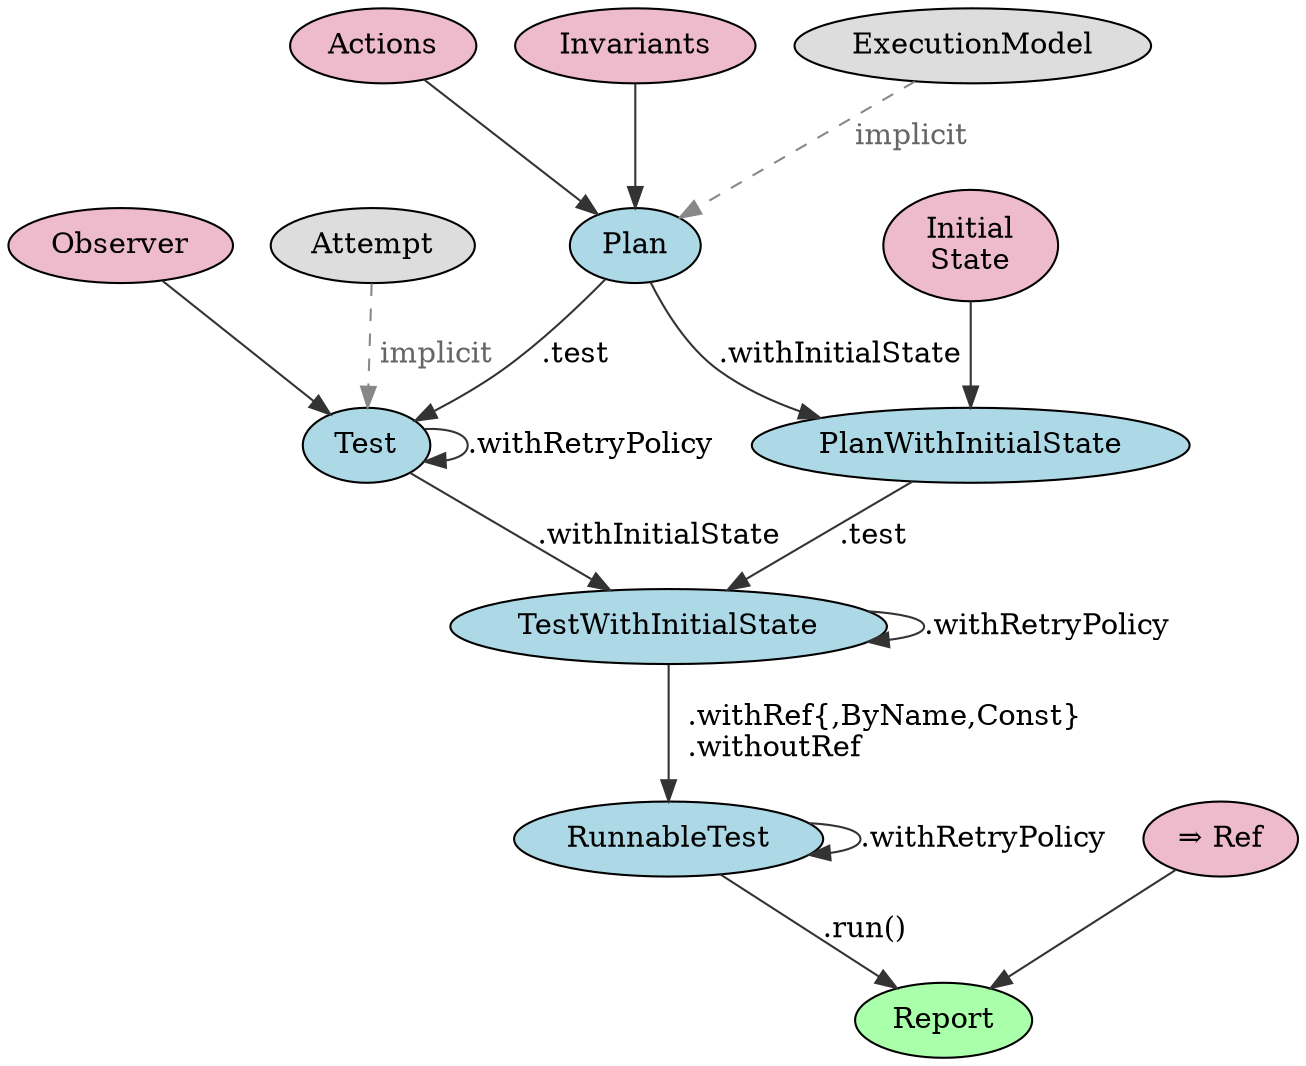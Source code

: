 digraph G {
edge[color="#333333"]

// Provided by user
{ node[style=filled fillcolor="#eebbcc"]
  a [label="Actions"]
  i [label="Invariants"]
  is [label="Initial\nState"]
  o [label="Observer"]
  ref [label="⇒ Ref"]
}

// Nearly always provided automatically
{ node[style=filled fillcolor="#dddddd"]
  r [label="Attempt"]
  em [label="ExecutionModel"]
}


// Aggregation types
{ node[style=filled fillcolor=lightblue]
  plan [label="Plan"]
  planS [label="PlanWithInitialState"]
  test [label="Test"]
  testS [label="TestWithInitialState"]
  testR [label="RunnableTest"]
}

run [label="Report" style=filled fillcolor="#aaffaa"]

{edge[style=dashed color="#888888" fontcolor="#666666" label=" implicit"]
r -> test
em -> plan
}

a,i -> plan
is -> planS
o -> test
plan -> planS [label=".withInitialState"]
plan -> test [label=".test"]
planS -> testS [label=".test"]
test -> testS [label=".withInitialState"]

ref -> run
testS -> testR [label="  .withRef{,ByName,Const}\l  .withoutRef\l"]
testR -> run [label=".run()"]

test -> test [label=".withRetryPolicy"]
testS -> testS [label=".withRetryPolicy"]
testR -> testR [label=".withRetryPolicy"]
}
